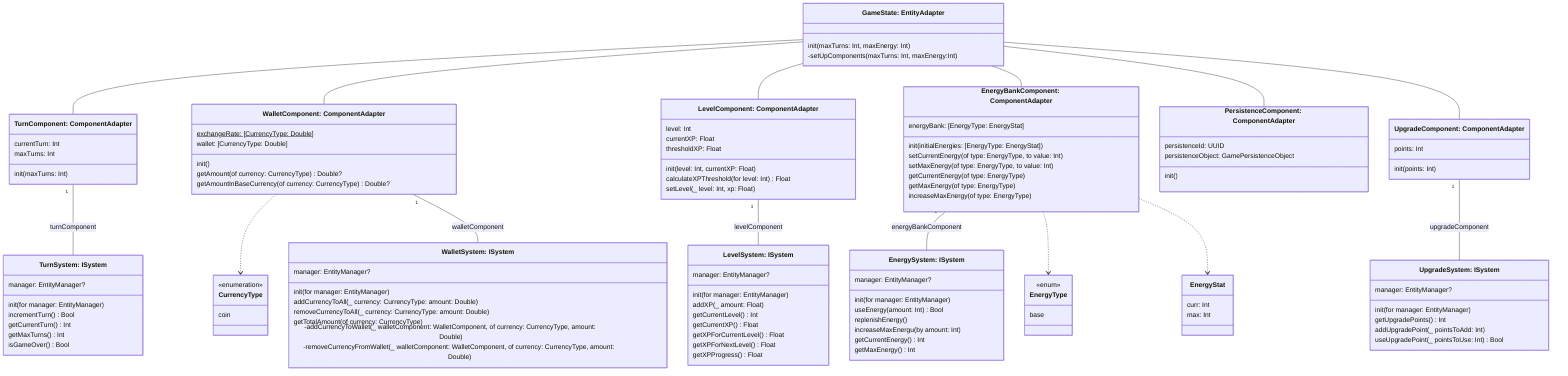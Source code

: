classDiagram
    class TurnComponent["TurnComponent: ComponentAdapter"] {
        currentTurn: Int
        maxTurns: Int
        init(maxTurns: Int)
    }

    class EnergyBankComponent["EnergyBankComponent: ComponentAdapter"] {
        energyBank: [EnergyType: EnergyStat]
        init(initialEnergies: [EnergyType: EnergyStat])
        setCurrentEnergy(of type: EnergyType, to value: Int)
        setMaxEnergy(of type: EnergyType, to value: Int)
        getCurrentEnergy(of type: EnergyType)
        getMaxEnergy(of type: EnergyType)
        increaseMaxEnergy(of type: EnergyType)
    }

    class EnergyStat {
        curr: Int
        max: Int
    }

    class EnergyType {
        <<enum>>
        base
    }

    class WalletComponent["WalletComponent: ComponentAdapter"] {
        exchangeRate: [CurrencyType: Double]$
        wallet: [CurrencyType: Double]
        init()
        getAmount(of currency: CurrencyType) Double?
        getAmountInBaseCurrency(of currency: CurrencyType) Double?
    }

    class LevelComponent["LevelComponent: ComponentAdapter"] {
        level: Int
        currentXP: Float
        thresholdXP: Float
        init(level: Int, currentXP: Float)
        calculateXPThreshold(for level: Int) Float
        setLevel(_ level: Int, xp: Float)
    }

    class PersistenceComponent["PersistenceComponent: ComponentAdapter"] {
        persistenceId: UUID
        persistenceObject: GamePersistenceObject
        init()
    }

    class UpgradeComponent["UpgradeComponent: ComponentAdapter"] {
        points: Int
        init(points: Int)
    }

    class GameState["GameState: EntityAdapter"] {
        init(maxTurns: Int, maxEnergy: Int)
        -setUpComponents(maxTurns: Int, maxEnergy:Int)
    }

    class CurrencyType {
        <<enumeration>>
        coin
    }

    class TurnSystem["TurnSystem: ISystem"] {
        manager: EntityManager?
        init(for manager: EntityManager)
        incrementTurn() Bool
        getCurrentTurn() Int
        getMaxTurns() Int
        isGameOver() Bool
    }

    class EnergySystem["EnergySystem: ISystem"] {
        manager: EntityManager?
        init(for manager: EntityManager)
        useEnergy(amount: Int) Bool
        replenishEnergy()
        increaseMaxEnergu(by amount: Int)
        getCurrentEnergy() Int
        getMaxEnergy() Int
    }

    class WalletSystem["WalletSystem: ISystem"] {
        manager: EntityManager?
        init(for manager: EntityManager) 
        addCurrencyToAll(_ currency: CurrencyType: amount: Double)
        removeCurrencyToAll(_ currency: CurrencyType: amount: Double)
        getTotalAmount(of currency: CurrencyType)
        -addCurrencyToWallet(_ walletComponent: WalletComponent, of currency: CurrencyType, amount: Double)
        -removeCurrencyFromWallet(_ walletComponent: WalletComponent, of currency: CurrencyType, amount: Double)
    }

    class LevelSystem["LevelSystem: ISystem"] {
        manager: EntityManager?
        init(for manager: EntityManager) 
        addXP(_ amount: Float)
        getCurrentLevel() Int
        getCurrentXP() Float
        getXPForCurrentLevel() Float
        getXPForNextLevel() Float
        getXPProgress() Float
    }

    class UpgradeSystem["UpgradeSystem: ISystem"] {
        manager: EntityManager?
        init(for manager: EntityManager)
        getUpgradePoints() Int
        addUpgradePoint(_ pointsToAdd: Int)
        useUpgradePoint(_ pointsToUse: Int) Bool
    }

    GameState -- TurnComponent
    GameState -- WalletComponent
    GameState -- LevelComponent
    GameState -- EnergyBankComponent
    GameState -- PersistenceComponent
    GameState -- UpgradeComponent
    WalletComponent ..> CurrencyType
    TurnComponent "1" -- TurnSystem: turnComponent
    EnergyBankComponent "1" -- EnergySystem: energyBankComponent
    WalletComponent "1" -- WalletSystem: walletComponent
    LevelComponent "1" -- LevelSystem: levelComponent
    UpgradeComponent "1" -- UpgradeSystem: upgradeComponent
    EnergyBankComponent ..> EnergyType
    EnergyBankComponent ..> EnergyStat